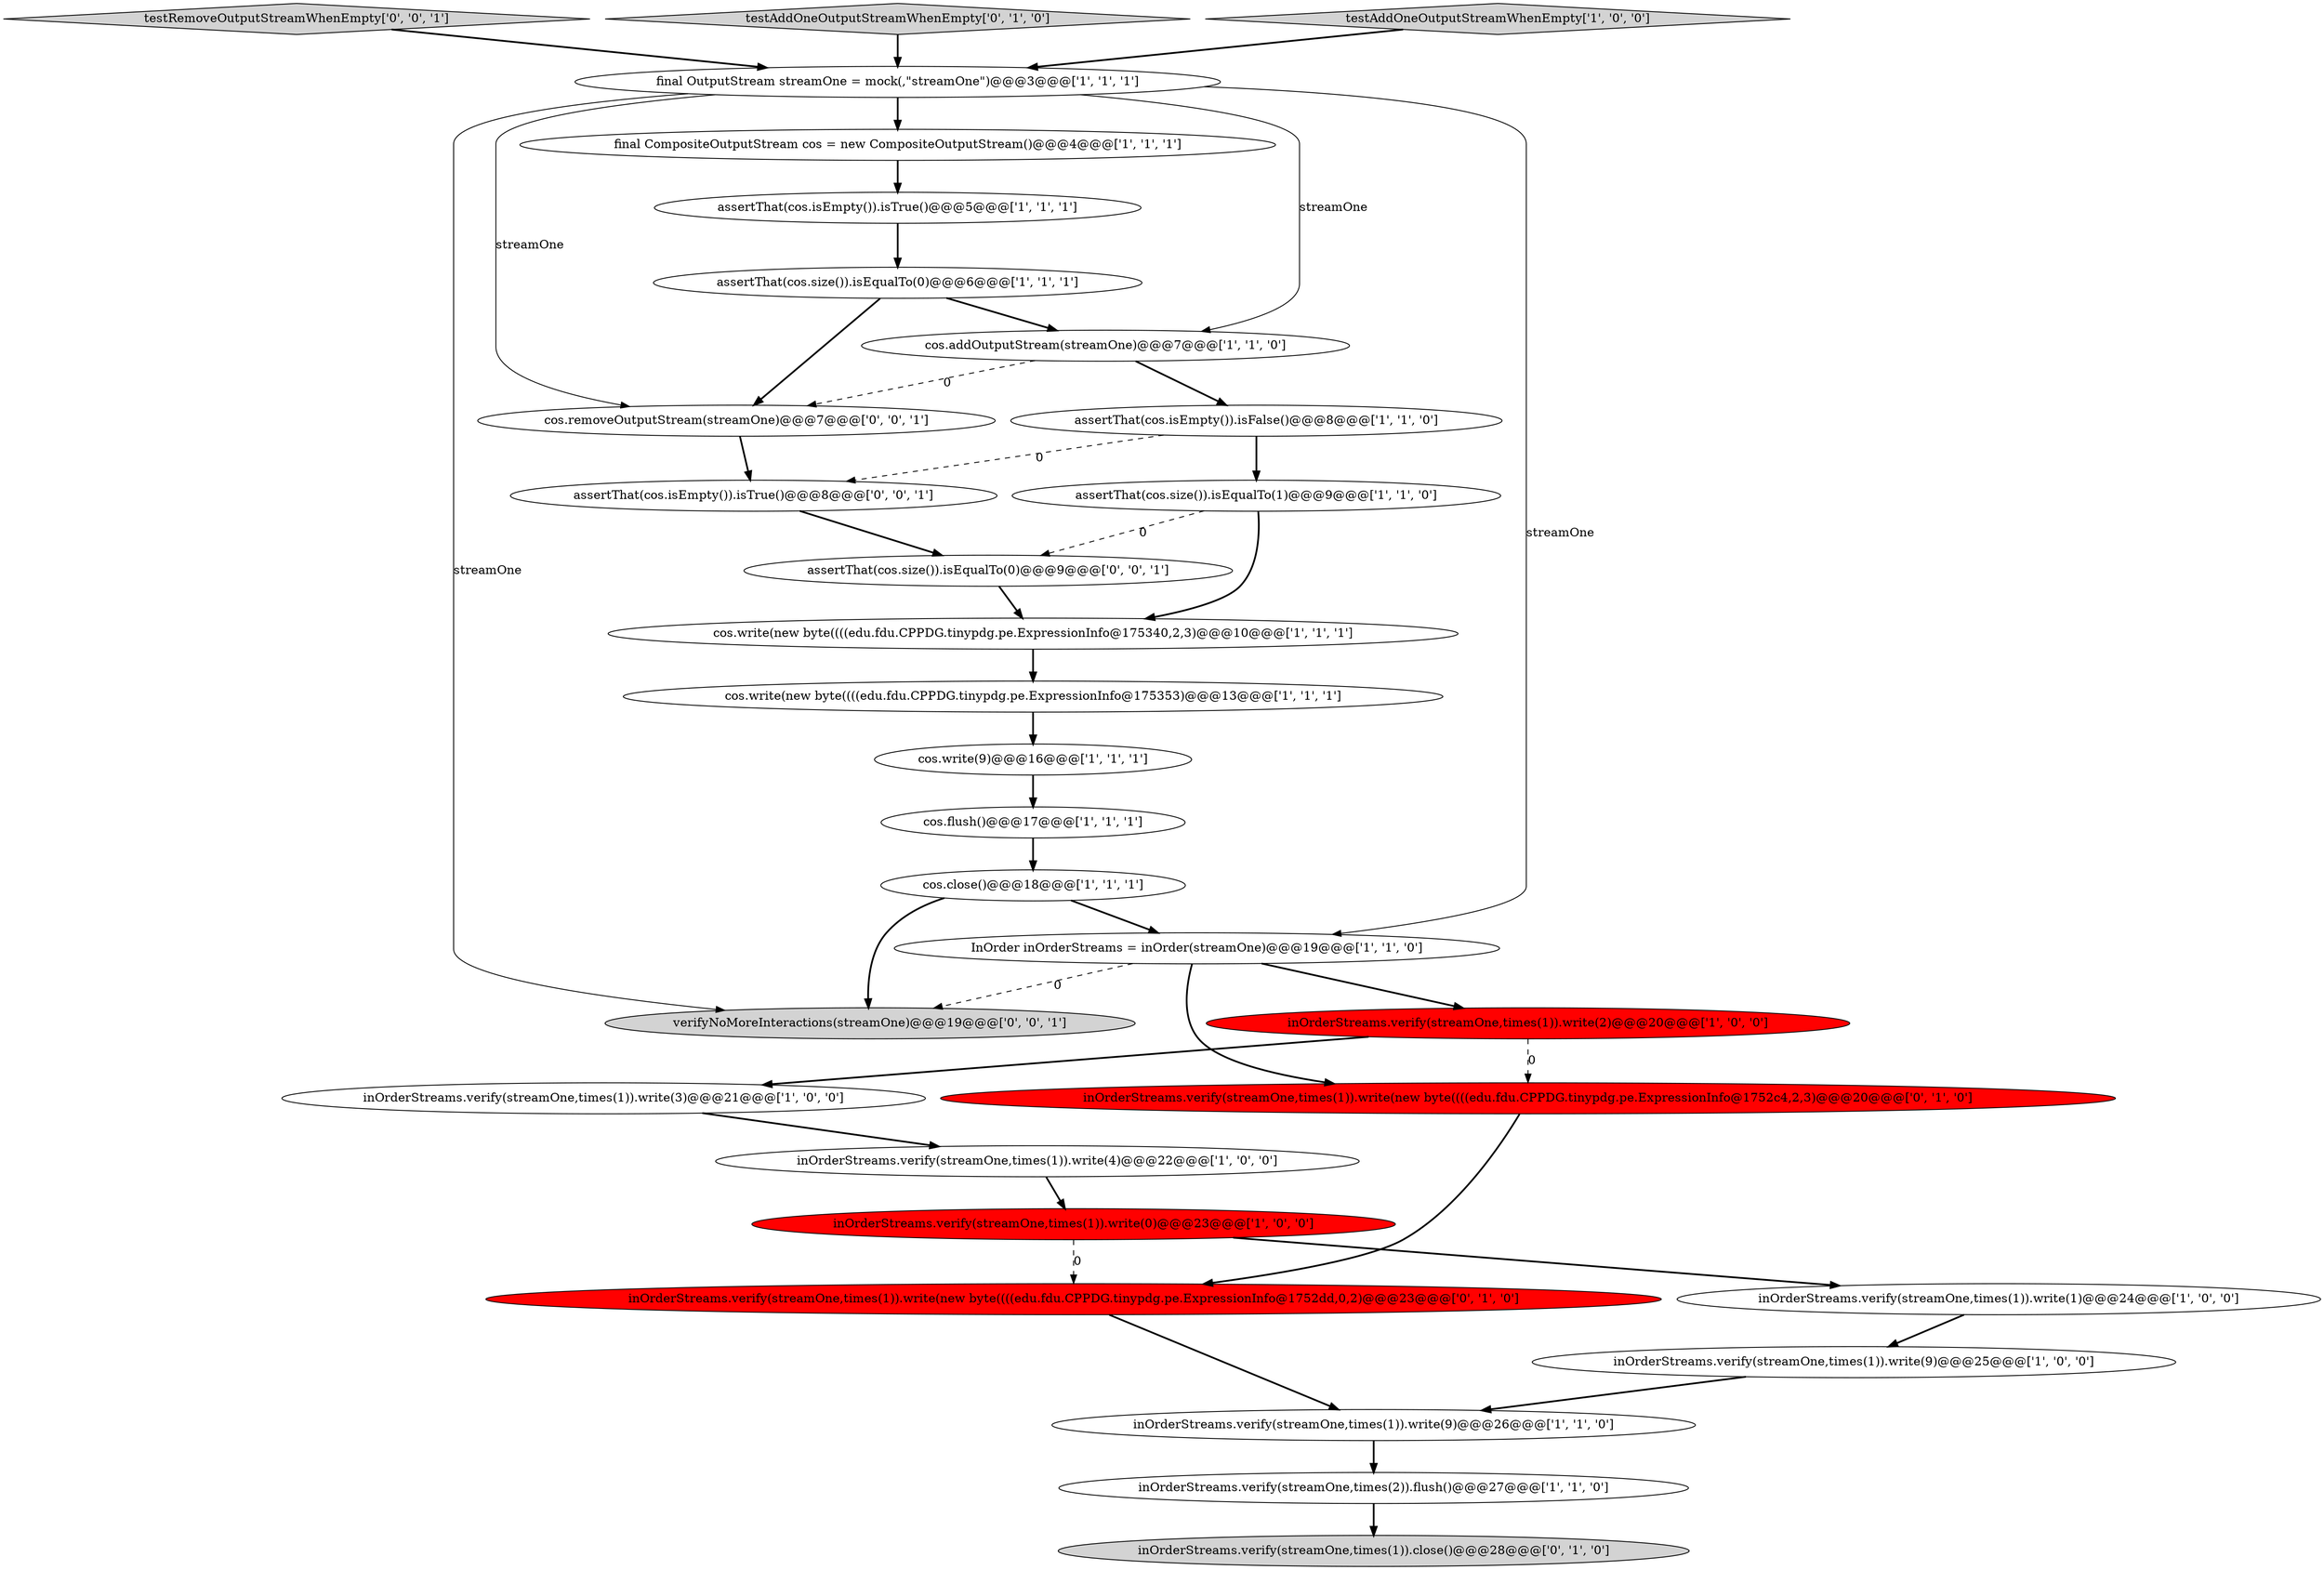 digraph {
18 [style = filled, label = "cos.close()@@@18@@@['1', '1', '1']", fillcolor = white, shape = ellipse image = "AAA0AAABBB1BBB"];
5 [style = filled, label = "assertThat(cos.size()).isEqualTo(0)@@@6@@@['1', '1', '1']", fillcolor = white, shape = ellipse image = "AAA0AAABBB1BBB"];
27 [style = filled, label = "verifyNoMoreInteractions(streamOne)@@@19@@@['0', '0', '1']", fillcolor = lightgray, shape = ellipse image = "AAA0AAABBB3BBB"];
6 [style = filled, label = "cos.write(new byte((((edu.fdu.CPPDG.tinypdg.pe.ExpressionInfo@175353)@@@13@@@['1', '1', '1']", fillcolor = white, shape = ellipse image = "AAA0AAABBB1BBB"];
21 [style = filled, label = "final OutputStream streamOne = mock(,\"streamOne\")@@@3@@@['1', '1', '1']", fillcolor = white, shape = ellipse image = "AAA0AAABBB1BBB"];
29 [style = filled, label = "testRemoveOutputStreamWhenEmpty['0', '0', '1']", fillcolor = lightgray, shape = diamond image = "AAA0AAABBB3BBB"];
8 [style = filled, label = "inOrderStreams.verify(streamOne,times(1)).write(1)@@@24@@@['1', '0', '0']", fillcolor = white, shape = ellipse image = "AAA0AAABBB1BBB"];
22 [style = filled, label = "inOrderStreams.verify(streamOne,times(1)).close()@@@28@@@['0', '1', '0']", fillcolor = lightgray, shape = ellipse image = "AAA0AAABBB2BBB"];
3 [style = filled, label = "assertThat(cos.isEmpty()).isFalse()@@@8@@@['1', '1', '0']", fillcolor = white, shape = ellipse image = "AAA0AAABBB1BBB"];
26 [style = filled, label = "assertThat(cos.size()).isEqualTo(0)@@@9@@@['0', '0', '1']", fillcolor = white, shape = ellipse image = "AAA0AAABBB3BBB"];
24 [style = filled, label = "testAddOneOutputStreamWhenEmpty['0', '1', '0']", fillcolor = lightgray, shape = diamond image = "AAA0AAABBB2BBB"];
30 [style = filled, label = "cos.removeOutputStream(streamOne)@@@7@@@['0', '0', '1']", fillcolor = white, shape = ellipse image = "AAA0AAABBB3BBB"];
15 [style = filled, label = "InOrder inOrderStreams = inOrder(streamOne)@@@19@@@['1', '1', '0']", fillcolor = white, shape = ellipse image = "AAA0AAABBB1BBB"];
0 [style = filled, label = "inOrderStreams.verify(streamOne,times(1)).write(2)@@@20@@@['1', '0', '0']", fillcolor = red, shape = ellipse image = "AAA1AAABBB1BBB"];
14 [style = filled, label = "cos.write(new byte((((edu.fdu.CPPDG.tinypdg.pe.ExpressionInfo@175340,2,3)@@@10@@@['1', '1', '1']", fillcolor = white, shape = ellipse image = "AAA0AAABBB1BBB"];
1 [style = filled, label = "inOrderStreams.verify(streamOne,times(1)).write(4)@@@22@@@['1', '0', '0']", fillcolor = white, shape = ellipse image = "AAA0AAABBB1BBB"];
11 [style = filled, label = "inOrderStreams.verify(streamOne,times(1)).write(0)@@@23@@@['1', '0', '0']", fillcolor = red, shape = ellipse image = "AAA1AAABBB1BBB"];
7 [style = filled, label = "testAddOneOutputStreamWhenEmpty['1', '0', '0']", fillcolor = lightgray, shape = diamond image = "AAA0AAABBB1BBB"];
2 [style = filled, label = "final CompositeOutputStream cos = new CompositeOutputStream()@@@4@@@['1', '1', '1']", fillcolor = white, shape = ellipse image = "AAA0AAABBB1BBB"];
9 [style = filled, label = "cos.flush()@@@17@@@['1', '1', '1']", fillcolor = white, shape = ellipse image = "AAA0AAABBB1BBB"];
16 [style = filled, label = "assertThat(cos.isEmpty()).isTrue()@@@5@@@['1', '1', '1']", fillcolor = white, shape = ellipse image = "AAA0AAABBB1BBB"];
12 [style = filled, label = "cos.addOutputStream(streamOne)@@@7@@@['1', '1', '0']", fillcolor = white, shape = ellipse image = "AAA0AAABBB1BBB"];
28 [style = filled, label = "assertThat(cos.isEmpty()).isTrue()@@@8@@@['0', '0', '1']", fillcolor = white, shape = ellipse image = "AAA0AAABBB3BBB"];
17 [style = filled, label = "inOrderStreams.verify(streamOne,times(1)).write(3)@@@21@@@['1', '0', '0']", fillcolor = white, shape = ellipse image = "AAA0AAABBB1BBB"];
4 [style = filled, label = "cos.write(9)@@@16@@@['1', '1', '1']", fillcolor = white, shape = ellipse image = "AAA0AAABBB1BBB"];
25 [style = filled, label = "inOrderStreams.verify(streamOne,times(1)).write(new byte((((edu.fdu.CPPDG.tinypdg.pe.ExpressionInfo@1752dd,0,2)@@@23@@@['0', '1', '0']", fillcolor = red, shape = ellipse image = "AAA1AAABBB2BBB"];
13 [style = filled, label = "assertThat(cos.size()).isEqualTo(1)@@@9@@@['1', '1', '0']", fillcolor = white, shape = ellipse image = "AAA0AAABBB1BBB"];
19 [style = filled, label = "inOrderStreams.verify(streamOne,times(1)).write(9)@@@25@@@['1', '0', '0']", fillcolor = white, shape = ellipse image = "AAA0AAABBB1BBB"];
23 [style = filled, label = "inOrderStreams.verify(streamOne,times(1)).write(new byte((((edu.fdu.CPPDG.tinypdg.pe.ExpressionInfo@1752c4,2,3)@@@20@@@['0', '1', '0']", fillcolor = red, shape = ellipse image = "AAA1AAABBB2BBB"];
20 [style = filled, label = "inOrderStreams.verify(streamOne,times(2)).flush()@@@27@@@['1', '1', '0']", fillcolor = white, shape = ellipse image = "AAA0AAABBB1BBB"];
10 [style = filled, label = "inOrderStreams.verify(streamOne,times(1)).write(9)@@@26@@@['1', '1', '0']", fillcolor = white, shape = ellipse image = "AAA0AAABBB1BBB"];
4->9 [style = bold, label=""];
15->23 [style = bold, label=""];
23->25 [style = bold, label=""];
10->20 [style = bold, label=""];
3->28 [style = dashed, label="0"];
17->1 [style = bold, label=""];
0->17 [style = bold, label=""];
8->19 [style = bold, label=""];
0->23 [style = dashed, label="0"];
18->15 [style = bold, label=""];
26->14 [style = bold, label=""];
19->10 [style = bold, label=""];
28->26 [style = bold, label=""];
12->30 [style = dashed, label="0"];
13->26 [style = dashed, label="0"];
29->21 [style = bold, label=""];
21->30 [style = solid, label="streamOne"];
1->11 [style = bold, label=""];
21->2 [style = bold, label=""];
20->22 [style = bold, label=""];
21->15 [style = solid, label="streamOne"];
6->4 [style = bold, label=""];
30->28 [style = bold, label=""];
9->18 [style = bold, label=""];
21->27 [style = solid, label="streamOne"];
5->12 [style = bold, label=""];
24->21 [style = bold, label=""];
18->27 [style = bold, label=""];
21->12 [style = solid, label="streamOne"];
15->0 [style = bold, label=""];
11->25 [style = dashed, label="0"];
16->5 [style = bold, label=""];
3->13 [style = bold, label=""];
7->21 [style = bold, label=""];
11->8 [style = bold, label=""];
25->10 [style = bold, label=""];
12->3 [style = bold, label=""];
15->27 [style = dashed, label="0"];
5->30 [style = bold, label=""];
13->14 [style = bold, label=""];
14->6 [style = bold, label=""];
2->16 [style = bold, label=""];
}
